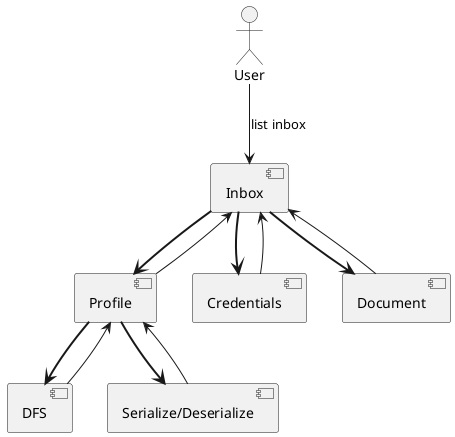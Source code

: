 @startuml

actor User

component Inbox
component Profile
component DFS
component "Serialize/Deserialize" as serde
component Credentials
component Document

User -down-> Inbox : list inbox

Inbox =right=> Profile
Inbox <-- Profile
Profile =right=> DFS
Profile <-- DFS
Profile =down=> serde
Profile <-- serde

Inbox =right=> Credentials
Inbox <-- Credentials

Inbox =right=> Document
Inbox <-- Document

@enduml